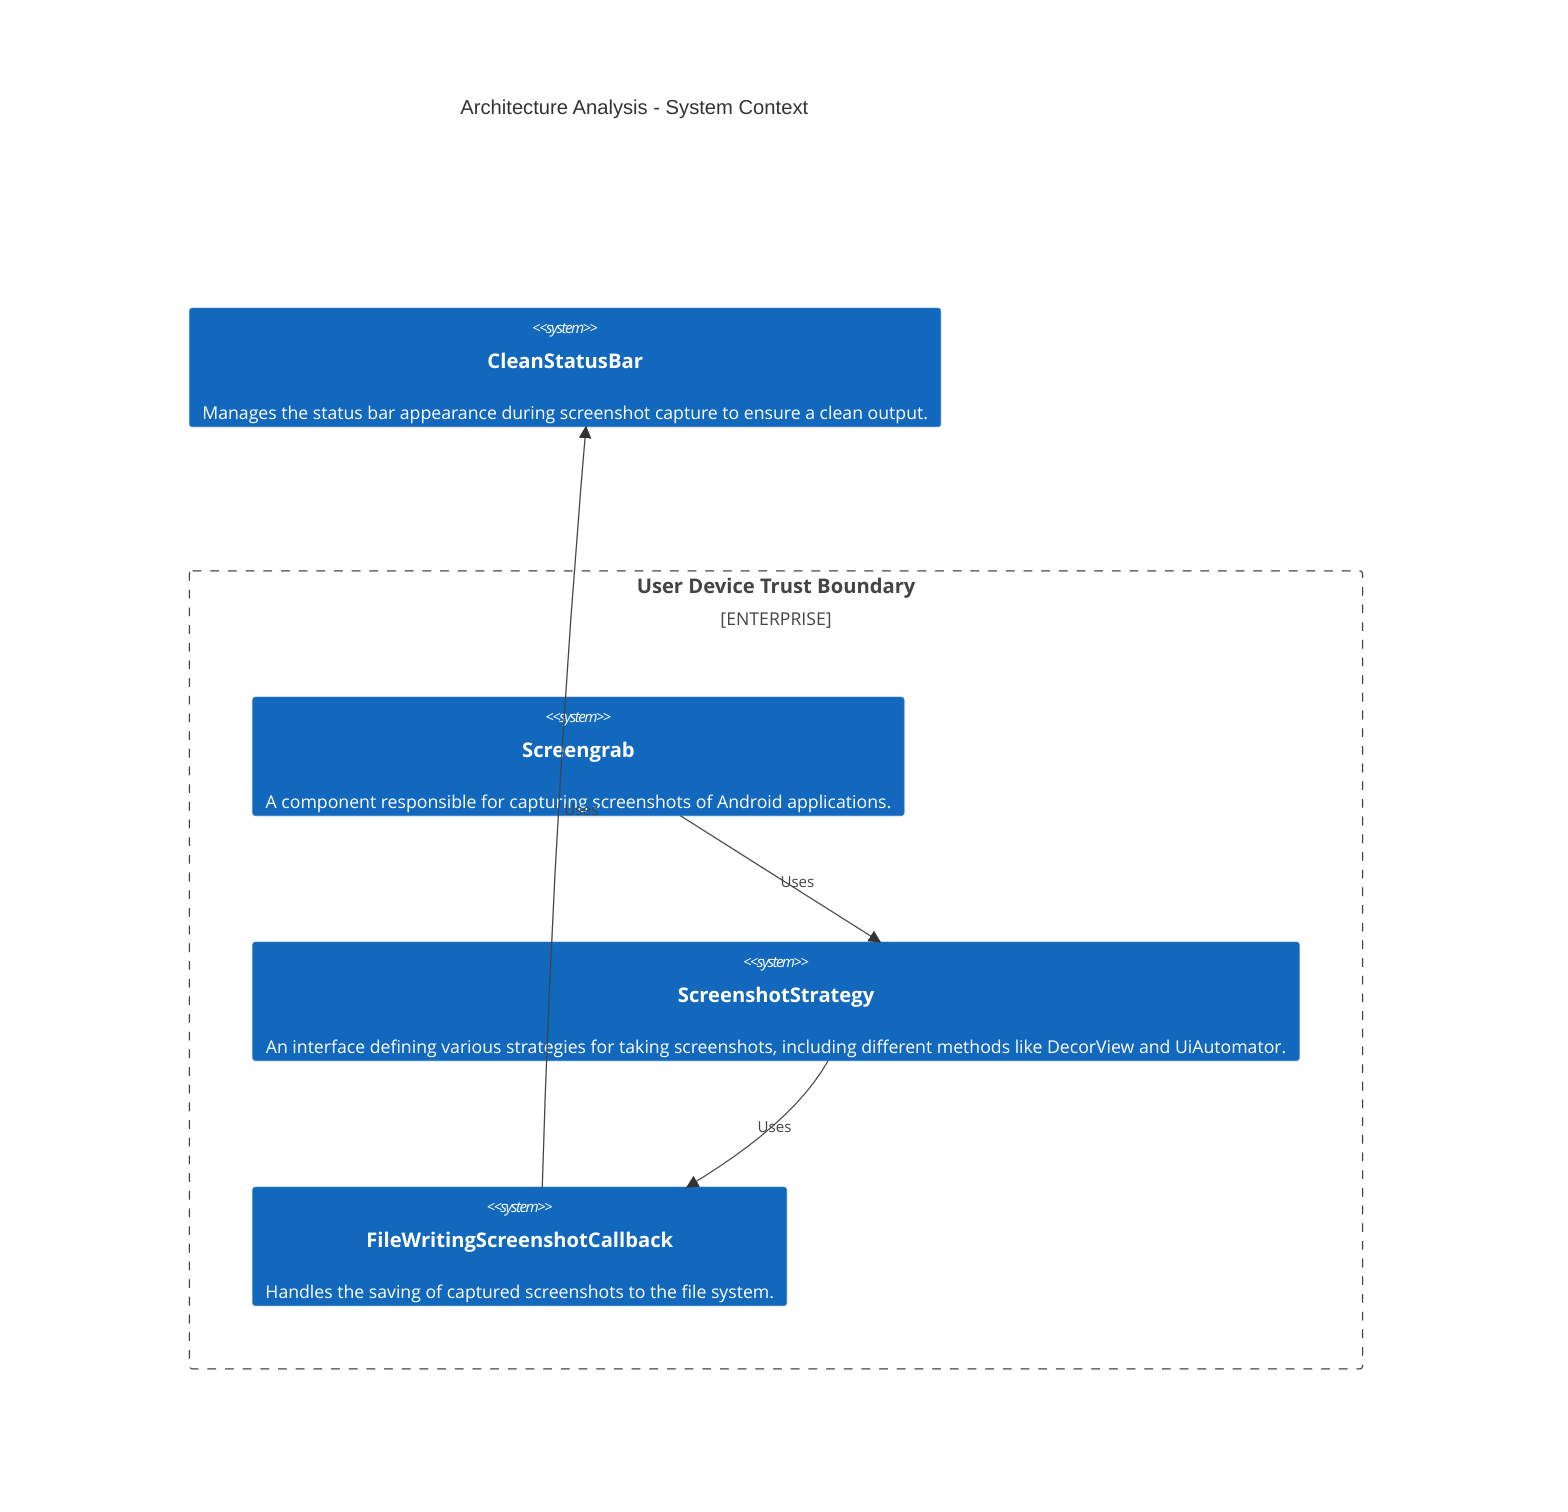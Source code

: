 C4Context
    title Architecture Analysis - System Context
    Enterprise_Boundary(tb_User_Device_Trust_Boundary, "User Device Trust Boundary") {
        System(Screengrab, "Screengrab", "A component responsible for capturing screenshots of Android applications.")
        System(ScreenshotStrategy, "ScreenshotStrategy", "An interface defining various strategies for taking screenshots, including different methods like DecorView and UiAutomator.")
        System(FileWritingScreenshotCallback, "FileWritingScreenshotCallback", "Handles the saving of captured screenshots to the file system.")
    }
    System(CleanStatusBar, "CleanStatusBar", "Manages the status bar appearance during screenshot capture to ensure a clean output.")

    Rel(Screengrab, ScreenshotStrategy, "Uses")
    Rel(ScreenshotStrategy, FileWritingScreenshotCallback, "Uses")
    Rel(FileWritingScreenshotCallback, CleanStatusBar, "Uses")